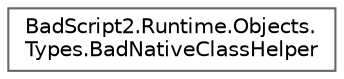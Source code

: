 digraph "Graphical Class Hierarchy"
{
 // LATEX_PDF_SIZE
  bgcolor="transparent";
  edge [fontname=Helvetica,fontsize=10,labelfontname=Helvetica,labelfontsize=10];
  node [fontname=Helvetica,fontsize=10,shape=box,height=0.2,width=0.4];
  rankdir="LR";
  Node0 [id="Node000000",label="BadScript2.Runtime.Objects.\lTypes.BadNativeClassHelper",height=0.2,width=0.4,color="grey40", fillcolor="white", style="filled",URL="$class_bad_script2_1_1_runtime_1_1_objects_1_1_types_1_1_bad_native_class_helper.html",tooltip="Helper Class for Creating Native Class Prototypes."];
}
